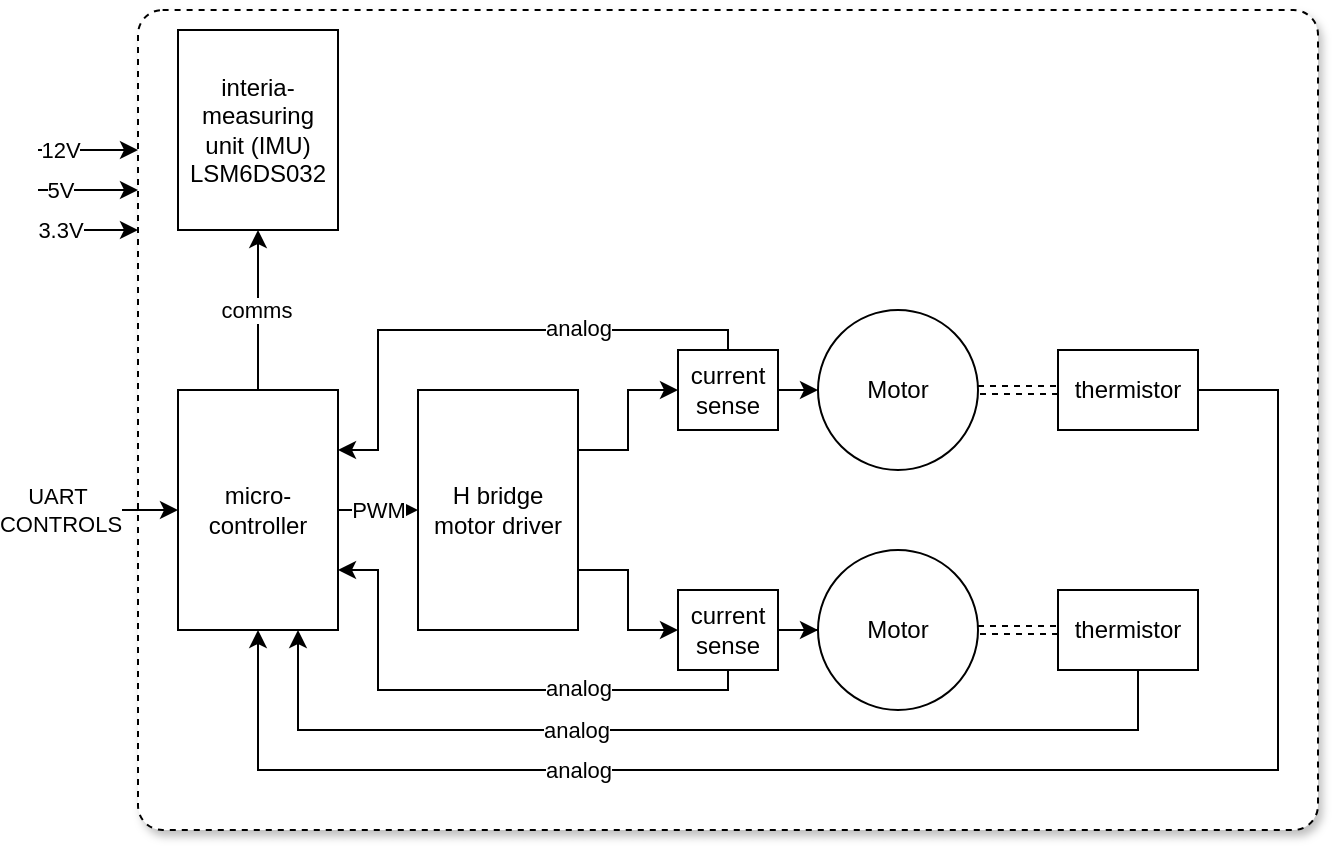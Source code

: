 <mxfile version="26.2.2">
  <diagram name="Page-1" id="9hKNc6wjGnaJNc9GO_2U">
    <mxGraphModel dx="480" dy="326" grid="1" gridSize="10" guides="1" tooltips="1" connect="1" arrows="1" fold="1" page="1" pageScale="1" pageWidth="850" pageHeight="1100" math="0" shadow="0">
      <root>
        <mxCell id="0" />
        <mxCell id="1" parent="0" />
        <mxCell id="phdAKaobBOgsf1bBEi9N-40" value="" style="rounded=1;whiteSpace=wrap;html=1;shadow=1;glass=0;dashed=1;arcSize=3;" vertex="1" parent="1">
          <mxGeometry x="220" y="50" width="590" height="410" as="geometry" />
        </mxCell>
        <mxCell id="phdAKaobBOgsf1bBEi9N-3" value="Motor" style="ellipse;whiteSpace=wrap;html=1;aspect=fixed;" vertex="1" parent="1">
          <mxGeometry x="560" y="200" width="80" height="80" as="geometry" />
        </mxCell>
        <mxCell id="phdAKaobBOgsf1bBEi9N-4" value="Motor" style="ellipse;whiteSpace=wrap;html=1;aspect=fixed;" vertex="1" parent="1">
          <mxGeometry x="560" y="320" width="80" height="80" as="geometry" />
        </mxCell>
        <mxCell id="phdAKaobBOgsf1bBEi9N-13" style="edgeStyle=orthogonalEdgeStyle;rounded=0;orthogonalLoop=1;jettySize=auto;html=1;exitX=1;exitY=0.75;exitDx=0;exitDy=0;entryX=0;entryY=0.5;entryDx=0;entryDy=0;" edge="1" parent="1" source="phdAKaobBOgsf1bBEi9N-8" target="phdAKaobBOgsf1bBEi9N-12">
          <mxGeometry relative="1" as="geometry" />
        </mxCell>
        <mxCell id="phdAKaobBOgsf1bBEi9N-14" style="edgeStyle=orthogonalEdgeStyle;rounded=0;orthogonalLoop=1;jettySize=auto;html=1;exitX=1;exitY=0.25;exitDx=0;exitDy=0;entryX=0;entryY=0.5;entryDx=0;entryDy=0;" edge="1" parent="1" source="phdAKaobBOgsf1bBEi9N-8" target="phdAKaobBOgsf1bBEi9N-11">
          <mxGeometry relative="1" as="geometry" />
        </mxCell>
        <mxCell id="phdAKaobBOgsf1bBEi9N-8" value="H bridge motor driver" style="rounded=0;whiteSpace=wrap;html=1;" vertex="1" parent="1">
          <mxGeometry x="360" y="240" width="80" height="120" as="geometry" />
        </mxCell>
        <mxCell id="phdAKaobBOgsf1bBEi9N-15" style="edgeStyle=orthogonalEdgeStyle;rounded=0;orthogonalLoop=1;jettySize=auto;html=1;exitX=1;exitY=0.5;exitDx=0;exitDy=0;entryX=0;entryY=0.5;entryDx=0;entryDy=0;" edge="1" parent="1" source="phdAKaobBOgsf1bBEi9N-11" target="phdAKaobBOgsf1bBEi9N-3">
          <mxGeometry relative="1" as="geometry" />
        </mxCell>
        <mxCell id="phdAKaobBOgsf1bBEi9N-31" style="edgeStyle=orthogonalEdgeStyle;rounded=0;orthogonalLoop=1;jettySize=auto;html=1;entryX=1;entryY=0.25;entryDx=0;entryDy=0;" edge="1" parent="1" source="phdAKaobBOgsf1bBEi9N-11" target="phdAKaobBOgsf1bBEi9N-17">
          <mxGeometry relative="1" as="geometry">
            <Array as="points">
              <mxPoint x="515" y="210" />
              <mxPoint x="340" y="210" />
              <mxPoint x="340" y="270" />
            </Array>
          </mxGeometry>
        </mxCell>
        <mxCell id="phdAKaobBOgsf1bBEi9N-33" value="analog" style="edgeLabel;html=1;align=center;verticalAlign=middle;resizable=0;points=[];" vertex="1" connectable="0" parent="phdAKaobBOgsf1bBEi9N-31">
          <mxGeometry x="-0.283" y="-1" relative="1" as="geometry">
            <mxPoint x="10" as="offset" />
          </mxGeometry>
        </mxCell>
        <mxCell id="phdAKaobBOgsf1bBEi9N-11" value="current sense" style="rounded=0;whiteSpace=wrap;html=1;" vertex="1" parent="1">
          <mxGeometry x="490" y="220" width="50" height="40" as="geometry" />
        </mxCell>
        <mxCell id="phdAKaobBOgsf1bBEi9N-16" style="edgeStyle=orthogonalEdgeStyle;rounded=0;orthogonalLoop=1;jettySize=auto;html=1;entryX=0;entryY=0.5;entryDx=0;entryDy=0;" edge="1" parent="1" source="phdAKaobBOgsf1bBEi9N-12" target="phdAKaobBOgsf1bBEi9N-4">
          <mxGeometry relative="1" as="geometry" />
        </mxCell>
        <mxCell id="phdAKaobBOgsf1bBEi9N-29" style="edgeStyle=orthogonalEdgeStyle;rounded=0;orthogonalLoop=1;jettySize=auto;html=1;entryX=1;entryY=0.75;entryDx=0;entryDy=0;" edge="1" parent="1" source="phdAKaobBOgsf1bBEi9N-12" target="phdAKaobBOgsf1bBEi9N-17">
          <mxGeometry relative="1" as="geometry">
            <Array as="points">
              <mxPoint x="515" y="390" />
              <mxPoint x="340" y="390" />
              <mxPoint x="340" y="330" />
            </Array>
          </mxGeometry>
        </mxCell>
        <mxCell id="phdAKaobBOgsf1bBEi9N-34" value="analog" style="edgeLabel;html=1;align=center;verticalAlign=middle;resizable=0;points=[];" vertex="1" connectable="0" parent="phdAKaobBOgsf1bBEi9N-29">
          <mxGeometry x="-0.343" y="-1" relative="1" as="geometry">
            <mxPoint x="2" as="offset" />
          </mxGeometry>
        </mxCell>
        <mxCell id="phdAKaobBOgsf1bBEi9N-12" value="current sense" style="rounded=0;whiteSpace=wrap;html=1;" vertex="1" parent="1">
          <mxGeometry x="490" y="340" width="50" height="40" as="geometry" />
        </mxCell>
        <mxCell id="phdAKaobBOgsf1bBEi9N-26" style="edgeStyle=orthogonalEdgeStyle;rounded=0;orthogonalLoop=1;jettySize=auto;html=1;entryX=0;entryY=0.5;entryDx=0;entryDy=0;" edge="1" parent="1" source="phdAKaobBOgsf1bBEi9N-17" target="phdAKaobBOgsf1bBEi9N-8">
          <mxGeometry relative="1" as="geometry" />
        </mxCell>
        <mxCell id="phdAKaobBOgsf1bBEi9N-32" value="PWM" style="edgeLabel;html=1;align=center;verticalAlign=middle;resizable=0;points=[];" vertex="1" connectable="0" parent="phdAKaobBOgsf1bBEi9N-26">
          <mxGeometry x="-0.557" relative="1" as="geometry">
            <mxPoint x="11" as="offset" />
          </mxGeometry>
        </mxCell>
        <mxCell id="phdAKaobBOgsf1bBEi9N-38" style="edgeStyle=orthogonalEdgeStyle;rounded=0;orthogonalLoop=1;jettySize=auto;html=1;exitX=0.5;exitY=0;exitDx=0;exitDy=0;entryX=0.5;entryY=1;entryDx=0;entryDy=0;" edge="1" parent="1" source="phdAKaobBOgsf1bBEi9N-17" target="phdAKaobBOgsf1bBEi9N-37">
          <mxGeometry relative="1" as="geometry" />
        </mxCell>
        <mxCell id="phdAKaobBOgsf1bBEi9N-39" value="comms" style="edgeLabel;html=1;align=center;verticalAlign=middle;resizable=0;points=[];" vertex="1" connectable="0" parent="phdAKaobBOgsf1bBEi9N-38">
          <mxGeometry x="-0.004" y="1" relative="1" as="geometry">
            <mxPoint as="offset" />
          </mxGeometry>
        </mxCell>
        <mxCell id="phdAKaobBOgsf1bBEi9N-17" value="micro-controller" style="rounded=0;whiteSpace=wrap;html=1;" vertex="1" parent="1">
          <mxGeometry x="240" y="240" width="80" height="120" as="geometry" />
        </mxCell>
        <mxCell id="phdAKaobBOgsf1bBEi9N-21" style="edgeStyle=orthogonalEdgeStyle;rounded=0;orthogonalLoop=1;jettySize=auto;html=1;entryX=0.5;entryY=1;entryDx=0;entryDy=0;" edge="1" parent="1" source="phdAKaobBOgsf1bBEi9N-19" target="phdAKaobBOgsf1bBEi9N-17">
          <mxGeometry relative="1" as="geometry">
            <Array as="points">
              <mxPoint x="790" y="240" />
              <mxPoint x="790" y="430" />
              <mxPoint x="280" y="430" />
            </Array>
          </mxGeometry>
        </mxCell>
        <mxCell id="phdAKaobBOgsf1bBEi9N-36" value="analog" style="edgeLabel;html=1;align=center;verticalAlign=middle;resizable=0;points=[];" vertex="1" connectable="0" parent="phdAKaobBOgsf1bBEi9N-21">
          <mxGeometry x="0.428" relative="1" as="geometry">
            <mxPoint x="-2" as="offset" />
          </mxGeometry>
        </mxCell>
        <mxCell id="phdAKaobBOgsf1bBEi9N-23" style="edgeStyle=orthogonalEdgeStyle;rounded=0;orthogonalLoop=1;jettySize=auto;html=1;entryX=1;entryY=0.5;entryDx=0;entryDy=0;shape=link;dashed=1;" edge="1" parent="1" source="phdAKaobBOgsf1bBEi9N-19" target="phdAKaobBOgsf1bBEi9N-3">
          <mxGeometry relative="1" as="geometry" />
        </mxCell>
        <mxCell id="phdAKaobBOgsf1bBEi9N-19" value="thermistor" style="rounded=0;whiteSpace=wrap;html=1;" vertex="1" parent="1">
          <mxGeometry x="680" y="220" width="70" height="40" as="geometry" />
        </mxCell>
        <mxCell id="phdAKaobBOgsf1bBEi9N-22" style="edgeStyle=orthogonalEdgeStyle;rounded=0;orthogonalLoop=1;jettySize=auto;html=1;entryX=0.75;entryY=1;entryDx=0;entryDy=0;" edge="1" parent="1" source="phdAKaobBOgsf1bBEi9N-20" target="phdAKaobBOgsf1bBEi9N-17">
          <mxGeometry relative="1" as="geometry">
            <Array as="points">
              <mxPoint x="720" y="410" />
              <mxPoint x="300" y="410" />
            </Array>
          </mxGeometry>
        </mxCell>
        <mxCell id="phdAKaobBOgsf1bBEi9N-35" value="analog" style="edgeLabel;html=1;align=center;verticalAlign=middle;resizable=0;points=[];" vertex="1" connectable="0" parent="phdAKaobBOgsf1bBEi9N-22">
          <mxGeometry x="0.246" y="1" relative="1" as="geometry">
            <mxPoint y="-1" as="offset" />
          </mxGeometry>
        </mxCell>
        <mxCell id="phdAKaobBOgsf1bBEi9N-24" style="edgeStyle=orthogonalEdgeStyle;rounded=0;orthogonalLoop=1;jettySize=auto;html=1;exitX=0;exitY=0.5;exitDx=0;exitDy=0;entryX=1;entryY=0.5;entryDx=0;entryDy=0;shape=link;dashed=1;" edge="1" parent="1" source="phdAKaobBOgsf1bBEi9N-20" target="phdAKaobBOgsf1bBEi9N-4">
          <mxGeometry relative="1" as="geometry" />
        </mxCell>
        <mxCell id="phdAKaobBOgsf1bBEi9N-20" value="thermistor" style="rounded=0;whiteSpace=wrap;html=1;" vertex="1" parent="1">
          <mxGeometry x="680" y="340" width="70" height="40" as="geometry" />
        </mxCell>
        <mxCell id="phdAKaobBOgsf1bBEi9N-37" value="interia-&lt;div&gt;measuring&lt;/div&gt;&lt;div&gt;unit (IMU)&lt;/div&gt;&lt;div&gt;LSM6DS032&lt;/div&gt;" style="rounded=0;whiteSpace=wrap;html=1;" vertex="1" parent="1">
          <mxGeometry x="240" y="60" width="80" height="100" as="geometry" />
        </mxCell>
        <mxCell id="phdAKaobBOgsf1bBEi9N-41" value="" style="endArrow=classic;html=1;rounded=0;" edge="1" parent="1">
          <mxGeometry width="50" height="50" relative="1" as="geometry">
            <mxPoint x="170" y="120" as="sourcePoint" />
            <mxPoint x="220" y="120" as="targetPoint" />
          </mxGeometry>
        </mxCell>
        <mxCell id="phdAKaobBOgsf1bBEi9N-44" value="12V" style="edgeLabel;html=1;align=center;verticalAlign=middle;resizable=0;points=[];" vertex="1" connectable="0" parent="phdAKaobBOgsf1bBEi9N-41">
          <mxGeometry x="-0.622" y="4" relative="1" as="geometry">
            <mxPoint x="1" y="4" as="offset" />
          </mxGeometry>
        </mxCell>
        <mxCell id="phdAKaobBOgsf1bBEi9N-42" value="" style="endArrow=classic;html=1;rounded=0;entryX=0;entryY=0.5;entryDx=0;entryDy=0;" edge="1" parent="1" target="phdAKaobBOgsf1bBEi9N-17">
          <mxGeometry width="50" height="50" relative="1" as="geometry">
            <mxPoint x="170" y="300" as="sourcePoint" />
            <mxPoint x="220" y="300" as="targetPoint" />
          </mxGeometry>
        </mxCell>
        <mxCell id="phdAKaobBOgsf1bBEi9N-43" value="UART&amp;nbsp;&lt;div&gt;CONTROLS&lt;/div&gt;" style="edgeLabel;html=1;align=center;verticalAlign=middle;resizable=0;points=[];" vertex="1" connectable="0" parent="phdAKaobBOgsf1bBEi9N-42">
          <mxGeometry x="-0.325" y="1" relative="1" as="geometry">
            <mxPoint x="-13" y="1" as="offset" />
          </mxGeometry>
        </mxCell>
        <mxCell id="phdAKaobBOgsf1bBEi9N-45" value="" style="endArrow=classic;html=1;rounded=0;" edge="1" parent="1">
          <mxGeometry width="50" height="50" relative="1" as="geometry">
            <mxPoint x="170" y="140" as="sourcePoint" />
            <mxPoint x="220" y="140" as="targetPoint" />
          </mxGeometry>
        </mxCell>
        <mxCell id="phdAKaobBOgsf1bBEi9N-46" value="5V" style="edgeLabel;html=1;align=center;verticalAlign=middle;resizable=0;points=[];" vertex="1" connectable="0" parent="phdAKaobBOgsf1bBEi9N-45">
          <mxGeometry x="-0.622" y="4" relative="1" as="geometry">
            <mxPoint x="1" y="4" as="offset" />
          </mxGeometry>
        </mxCell>
        <mxCell id="phdAKaobBOgsf1bBEi9N-47" value="" style="endArrow=classic;html=1;rounded=0;" edge="1" parent="1">
          <mxGeometry width="50" height="50" relative="1" as="geometry">
            <mxPoint x="170" y="160" as="sourcePoint" />
            <mxPoint x="220" y="160" as="targetPoint" />
          </mxGeometry>
        </mxCell>
        <mxCell id="phdAKaobBOgsf1bBEi9N-48" value="3.3V" style="edgeLabel;html=1;align=center;verticalAlign=middle;resizable=0;points=[];" vertex="1" connectable="0" parent="phdAKaobBOgsf1bBEi9N-47">
          <mxGeometry x="-0.622" y="4" relative="1" as="geometry">
            <mxPoint x="1" y="4" as="offset" />
          </mxGeometry>
        </mxCell>
      </root>
    </mxGraphModel>
  </diagram>
</mxfile>
